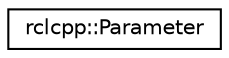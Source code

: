 digraph "Graphical Class Hierarchy"
{
  edge [fontname="Helvetica",fontsize="10",labelfontname="Helvetica",labelfontsize="10"];
  node [fontname="Helvetica",fontsize="10",shape=record];
  rankdir="LR";
  Node0 [label="rclcpp::Parameter",height=0.2,width=0.4,color="black", fillcolor="white", style="filled",URL="$classrclcpp_1_1Parameter.html",tooltip="Structure to store an arbitrary parameter with templated get/set methods. "];
}
